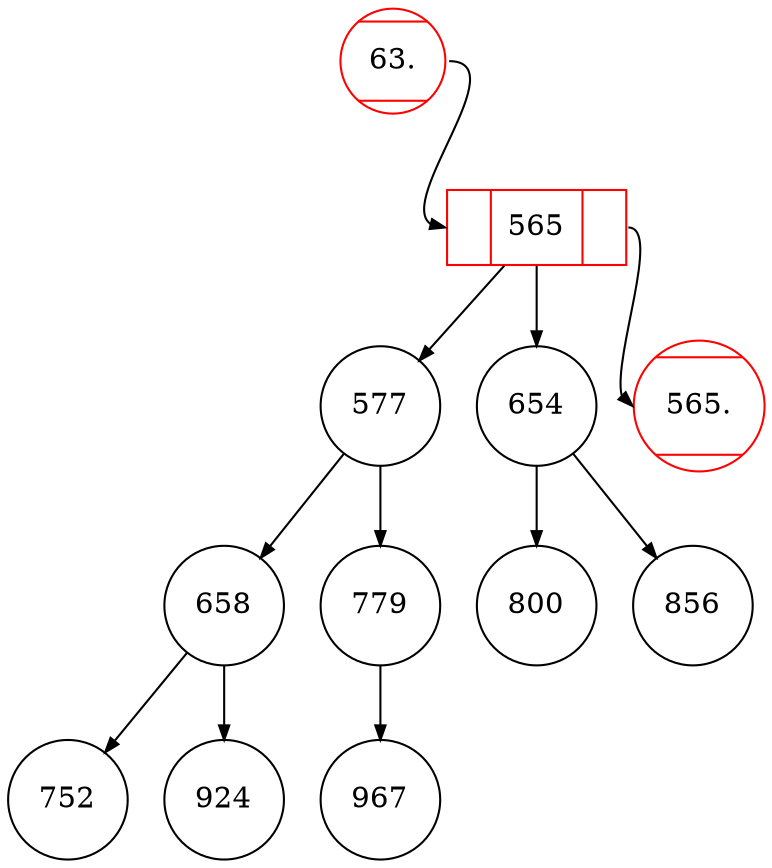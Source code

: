 digraph G {
edge [fontname = "Microsoft YaHei", style=solid, arrowsize=0.7];
565[shape=circle];
565[label="<l> |<m>565|<r> ",shape=record,color=red];
565->577;
565->654;
577[shape=circle];
577->658;
577->779;
654[shape=circle];
654->800;
654->856;
658[shape=circle];
658->752;
658->924;
779[shape=circle];
779->967;
800[shape=circle];
856[shape=circle];
752[shape=circle];
924[shape=circle];
967[shape=circle];
63.[shape=circle,color=red,shape=Mcircle];
63.:e->565:l:w;
565.[shape=circle,color=red,shape=Mcircle];
565:r:e->565.:w;
}